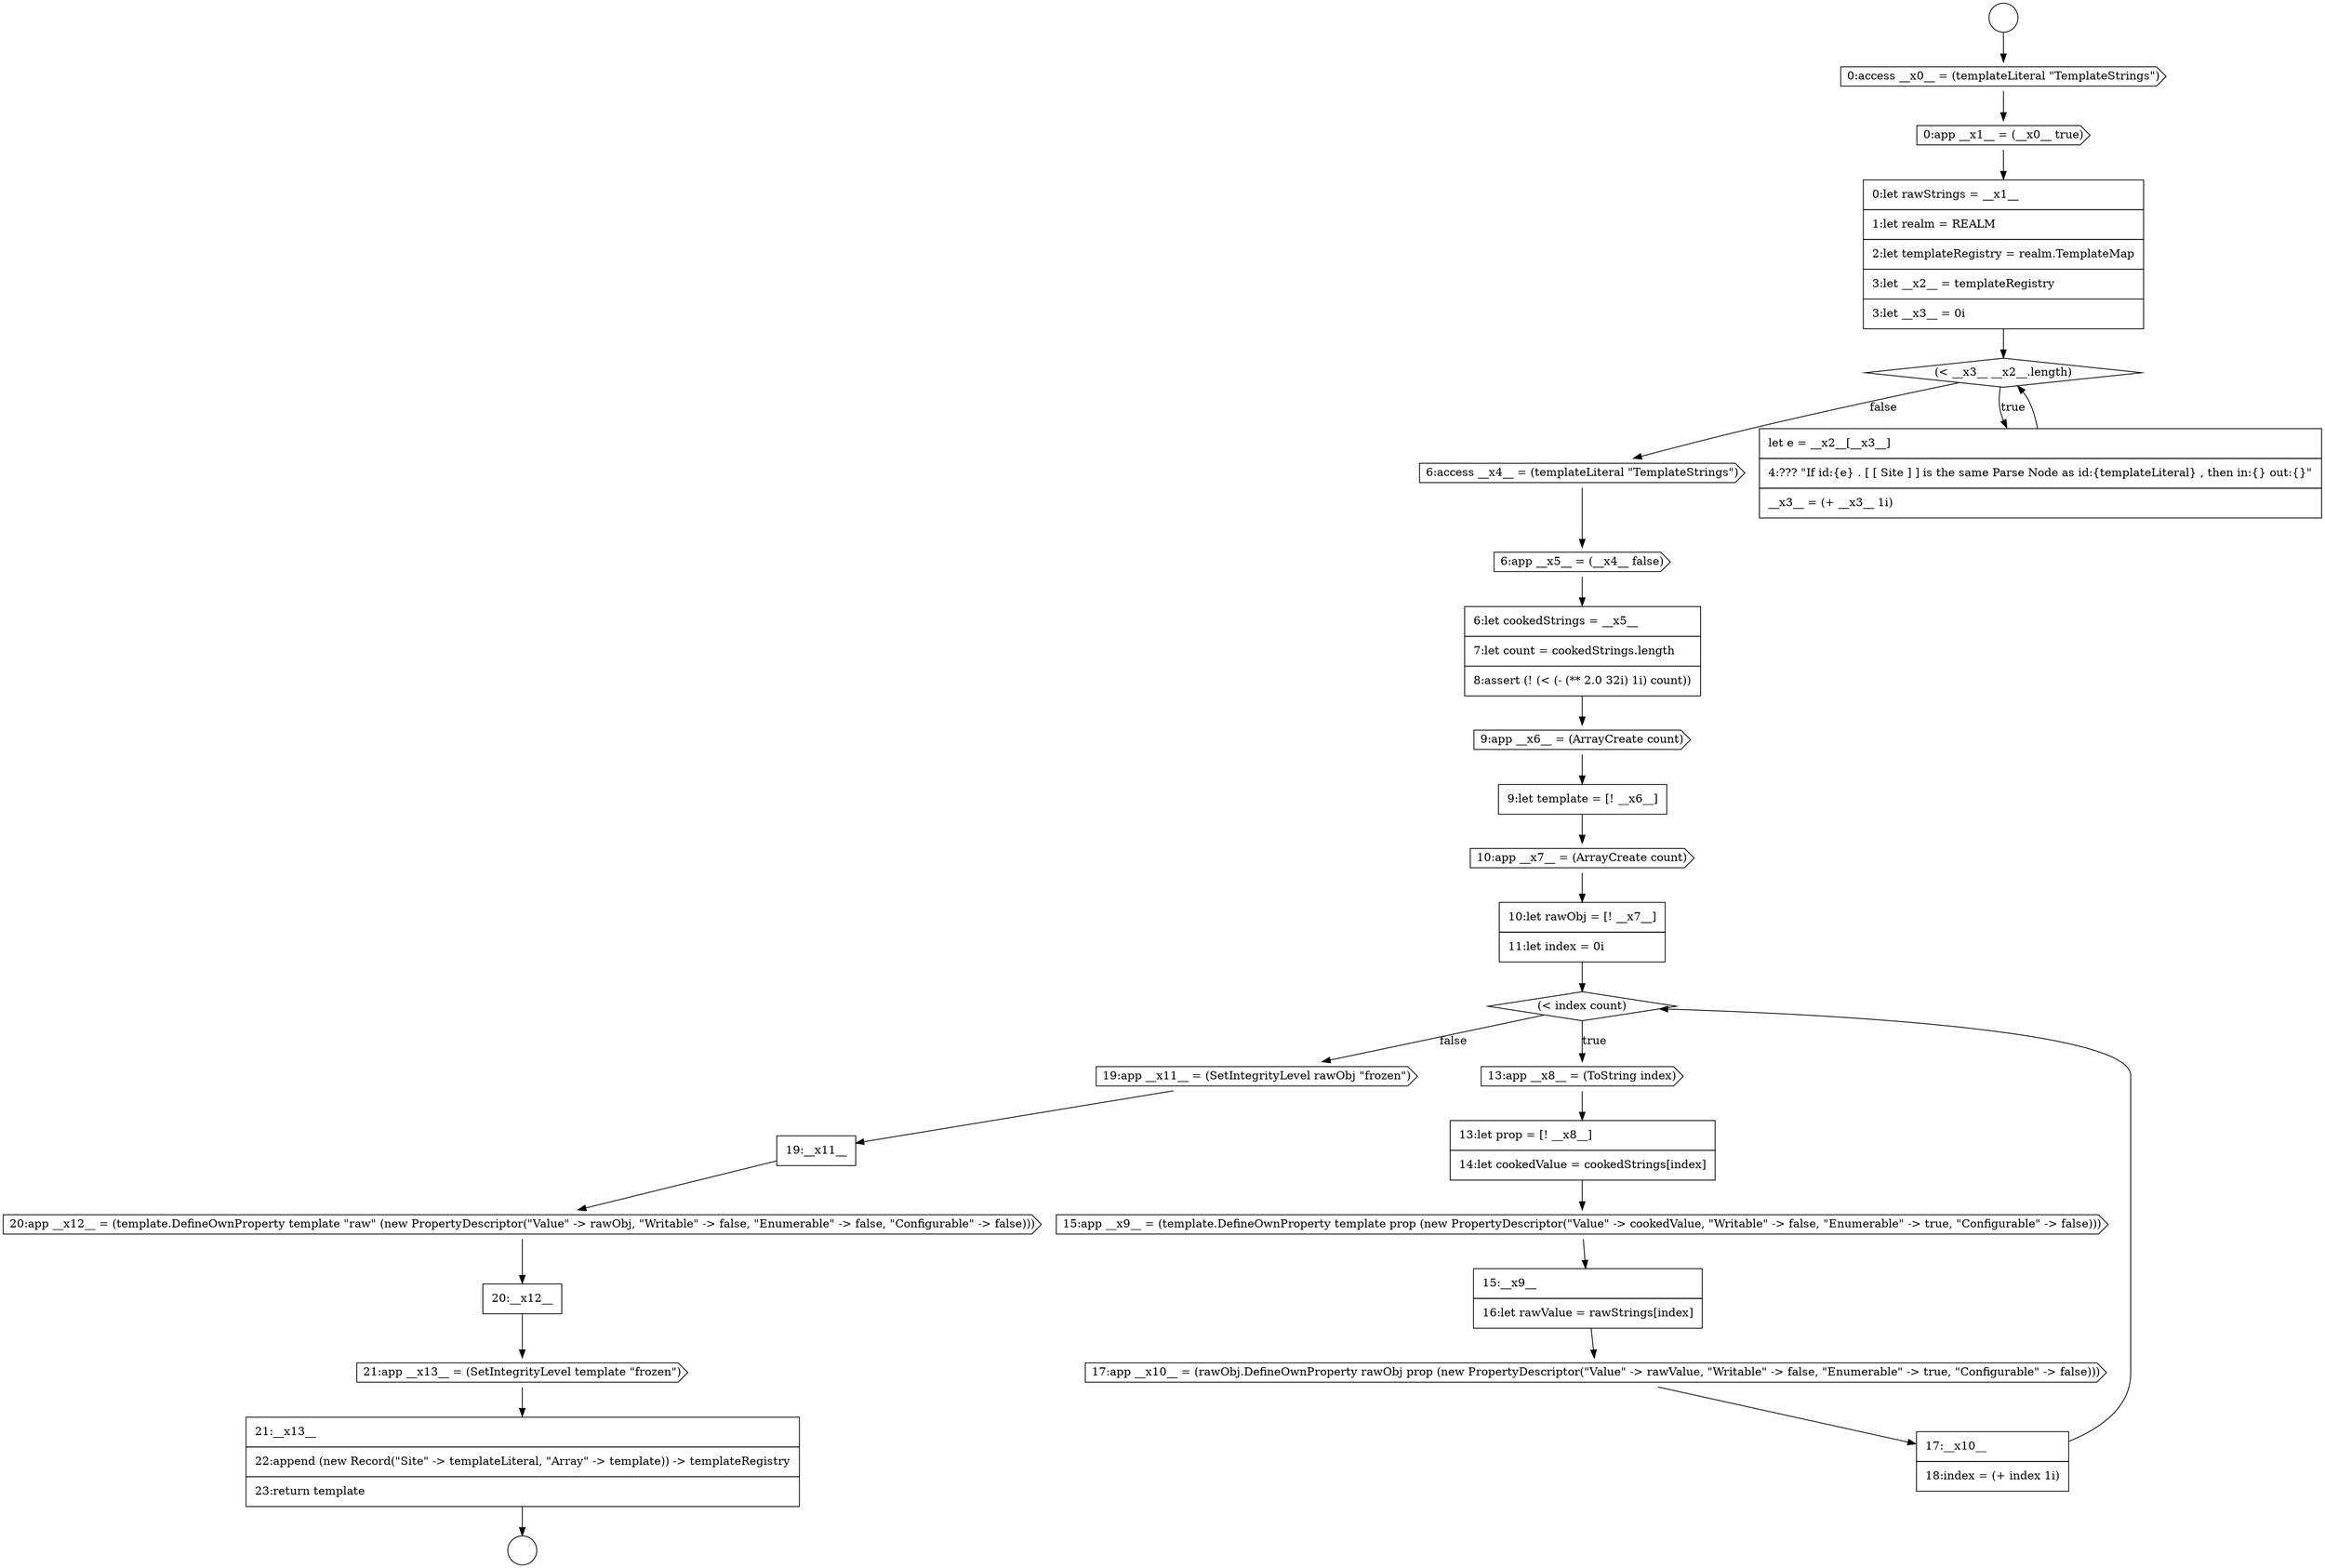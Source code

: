 digraph {
  node3895 [shape=none, margin=0, label=<<font color="black">
    <table border="0" cellborder="1" cellspacing="0" cellpadding="10">
      <tr><td align="left">19:__x11__</td></tr>
    </table>
  </font>> color="black" fillcolor="white" style=filled]
  node3891 [shape=none, margin=0, label=<<font color="black">
    <table border="0" cellborder="1" cellspacing="0" cellpadding="10">
      <tr><td align="left">15:__x9__</td></tr>
      <tr><td align="left">16:let rawValue = rawStrings[index]</td></tr>
    </table>
  </font>> color="black" fillcolor="white" style=filled]
  node3887 [shape=diamond, label=<<font color="black">(&lt; index count)</font>> color="black" fillcolor="white" style=filled]
  node3899 [shape=none, margin=0, label=<<font color="black">
    <table border="0" cellborder="1" cellspacing="0" cellpadding="10">
      <tr><td align="left">21:__x13__</td></tr>
      <tr><td align="left">22:append (new Record(&quot;Site&quot; -&gt; templateLiteral, &quot;Array&quot; -&gt; template)) -&gt; templateRegistry</td></tr>
      <tr><td align="left">23:return template</td></tr>
    </table>
  </font>> color="black" fillcolor="white" style=filled]
  node3893 [shape=none, margin=0, label=<<font color="black">
    <table border="0" cellborder="1" cellspacing="0" cellpadding="10">
      <tr><td align="left">17:__x10__</td></tr>
      <tr><td align="left">18:index = (+ index 1i)</td></tr>
    </table>
  </font>> color="black" fillcolor="white" style=filled]
  node3876 [shape=cds, label=<<font color="black">0:app __x1__ = (__x0__ true)</font>> color="black" fillcolor="white" style=filled]
  node3881 [shape=cds, label=<<font color="black">6:app __x5__ = (__x4__ false)</font>> color="black" fillcolor="white" style=filled]
  node3885 [shape=cds, label=<<font color="black">10:app __x7__ = (ArrayCreate count)</font>> color="black" fillcolor="white" style=filled]
  node3874 [shape=circle label=" " color="black" fillcolor="white" style=filled]
  node3886 [shape=none, margin=0, label=<<font color="black">
    <table border="0" cellborder="1" cellspacing="0" cellpadding="10">
      <tr><td align="left">10:let rawObj = [! __x7__]</td></tr>
      <tr><td align="left">11:let index = 0i</td></tr>
    </table>
  </font>> color="black" fillcolor="white" style=filled]
  node3873 [shape=circle label=" " color="black" fillcolor="white" style=filled]
  node3883 [shape=cds, label=<<font color="black">9:app __x6__ = (ArrayCreate count)</font>> color="black" fillcolor="white" style=filled]
  node3898 [shape=cds, label=<<font color="black">21:app __x13__ = (SetIntegrityLevel template &quot;frozen&quot;)</font>> color="black" fillcolor="white" style=filled]
  node3880 [shape=cds, label=<<font color="black">6:access __x4__ = (templateLiteral &quot;TemplateStrings&quot;)</font>> color="black" fillcolor="white" style=filled]
  node3878 [shape=diamond, label=<<font color="black">(&lt; __x3__ __x2__.length)</font>> color="black" fillcolor="white" style=filled]
  node3884 [shape=none, margin=0, label=<<font color="black">
    <table border="0" cellborder="1" cellspacing="0" cellpadding="10">
      <tr><td align="left">9:let template = [! __x6__]</td></tr>
    </table>
  </font>> color="black" fillcolor="white" style=filled]
  node3889 [shape=none, margin=0, label=<<font color="black">
    <table border="0" cellborder="1" cellspacing="0" cellpadding="10">
      <tr><td align="left">13:let prop = [! __x8__]</td></tr>
      <tr><td align="left">14:let cookedValue = cookedStrings[index]</td></tr>
    </table>
  </font>> color="black" fillcolor="white" style=filled]
  node3877 [shape=none, margin=0, label=<<font color="black">
    <table border="0" cellborder="1" cellspacing="0" cellpadding="10">
      <tr><td align="left">0:let rawStrings = __x1__</td></tr>
      <tr><td align="left">1:let realm = REALM</td></tr>
      <tr><td align="left">2:let templateRegistry = realm.TemplateMap</td></tr>
      <tr><td align="left">3:let __x2__ = templateRegistry</td></tr>
      <tr><td align="left">3:let __x3__ = 0i</td></tr>
    </table>
  </font>> color="black" fillcolor="white" style=filled]
  node3894 [shape=cds, label=<<font color="black">19:app __x11__ = (SetIntegrityLevel rawObj &quot;frozen&quot;)</font>> color="black" fillcolor="white" style=filled]
  node3890 [shape=cds, label=<<font color="black">15:app __x9__ = (template.DefineOwnProperty template prop (new PropertyDescriptor(&quot;Value&quot; -&gt; cookedValue, &quot;Writable&quot; -&gt; false, &quot;Enumerable&quot; -&gt; true, &quot;Configurable&quot; -&gt; false)))</font>> color="black" fillcolor="white" style=filled]
  node3888 [shape=cds, label=<<font color="black">13:app __x8__ = (ToString index)</font>> color="black" fillcolor="white" style=filled]
  node3879 [shape=none, margin=0, label=<<font color="black">
    <table border="0" cellborder="1" cellspacing="0" cellpadding="10">
      <tr><td align="left">let e = __x2__[__x3__]</td></tr>
      <tr><td align="left">4:??? &quot;If id:{e} . [ [ Site ] ] is the same Parse Node as id:{templateLiteral} , then in:{} out:{}&quot;</td></tr>
      <tr><td align="left">__x3__ = (+ __x3__ 1i)</td></tr>
    </table>
  </font>> color="black" fillcolor="white" style=filled]
  node3896 [shape=cds, label=<<font color="black">20:app __x12__ = (template.DefineOwnProperty template &quot;raw&quot; (new PropertyDescriptor(&quot;Value&quot; -&gt; rawObj, &quot;Writable&quot; -&gt; false, &quot;Enumerable&quot; -&gt; false, &quot;Configurable&quot; -&gt; false)))</font>> color="black" fillcolor="white" style=filled]
  node3892 [shape=cds, label=<<font color="black">17:app __x10__ = (rawObj.DefineOwnProperty rawObj prop (new PropertyDescriptor(&quot;Value&quot; -&gt; rawValue, &quot;Writable&quot; -&gt; false, &quot;Enumerable&quot; -&gt; true, &quot;Configurable&quot; -&gt; false)))</font>> color="black" fillcolor="white" style=filled]
  node3882 [shape=none, margin=0, label=<<font color="black">
    <table border="0" cellborder="1" cellspacing="0" cellpadding="10">
      <tr><td align="left">6:let cookedStrings = __x5__</td></tr>
      <tr><td align="left">7:let count = cookedStrings.length</td></tr>
      <tr><td align="left">8:assert (! (&lt; (- (** 2.0 32i) 1i) count))</td></tr>
    </table>
  </font>> color="black" fillcolor="white" style=filled]
  node3897 [shape=none, margin=0, label=<<font color="black">
    <table border="0" cellborder="1" cellspacing="0" cellpadding="10">
      <tr><td align="left">20:__x12__</td></tr>
    </table>
  </font>> color="black" fillcolor="white" style=filled]
  node3875 [shape=cds, label=<<font color="black">0:access __x0__ = (templateLiteral &quot;TemplateStrings&quot;)</font>> color="black" fillcolor="white" style=filled]
  node3899 -> node3874 [ color="black"]
  node3886 -> node3887 [ color="black"]
  node3883 -> node3884 [ color="black"]
  node3893 -> node3887 [ color="black"]
  node3875 -> node3876 [ color="black"]
  node3894 -> node3895 [ color="black"]
  node3887 -> node3888 [label=<<font color="black">true</font>> color="black"]
  node3887 -> node3894 [label=<<font color="black">false</font>> color="black"]
  node3879 -> node3878 [ color="black"]
  node3881 -> node3882 [ color="black"]
  node3890 -> node3891 [ color="black"]
  node3873 -> node3875 [ color="black"]
  node3878 -> node3879 [label=<<font color="black">true</font>> color="black"]
  node3878 -> node3880 [label=<<font color="black">false</font>> color="black"]
  node3876 -> node3877 [ color="black"]
  node3891 -> node3892 [ color="black"]
  node3895 -> node3896 [ color="black"]
  node3880 -> node3881 [ color="black"]
  node3896 -> node3897 [ color="black"]
  node3877 -> node3878 [ color="black"]
  node3885 -> node3886 [ color="black"]
  node3882 -> node3883 [ color="black"]
  node3889 -> node3890 [ color="black"]
  node3897 -> node3898 [ color="black"]
  node3898 -> node3899 [ color="black"]
  node3892 -> node3893 [ color="black"]
  node3884 -> node3885 [ color="black"]
  node3888 -> node3889 [ color="black"]
}
